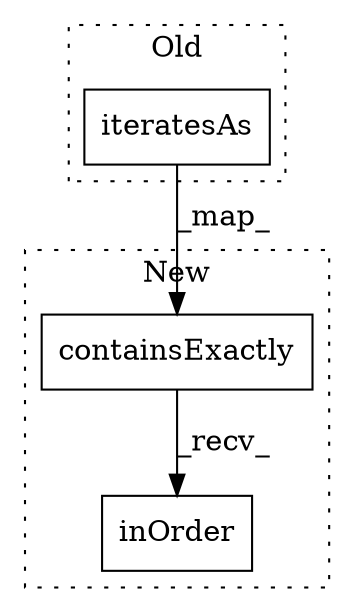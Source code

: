 digraph G {
subgraph cluster0 {
1 [label="iteratesAs" a="32" s="10424,10502" l="20,1" shape="box"];
label = "Old";
style="dotted";
}
subgraph cluster1 {
2 [label="containsExactly" a="32" s="10529,10603" l="16,1" shape="box"];
3 [label="inOrder" a="32" s="10614" l="9" shape="box"];
label = "New";
style="dotted";
}
1 -> 2 [label="_map_"];
2 -> 3 [label="_recv_"];
}